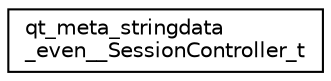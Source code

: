 digraph "Graphical Class Hierarchy"
{
  edge [fontname="Helvetica",fontsize="10",labelfontname="Helvetica",labelfontsize="10"];
  node [fontname="Helvetica",fontsize="10",shape=record];
  rankdir="LR";
  Node0 [label="qt_meta_stringdata\l_even__SessionController_t",height=0.2,width=0.4,color="black", fillcolor="white", style="filled",URL="$structqt__meta__stringdata__even_____session_controller__t.html"];
}

